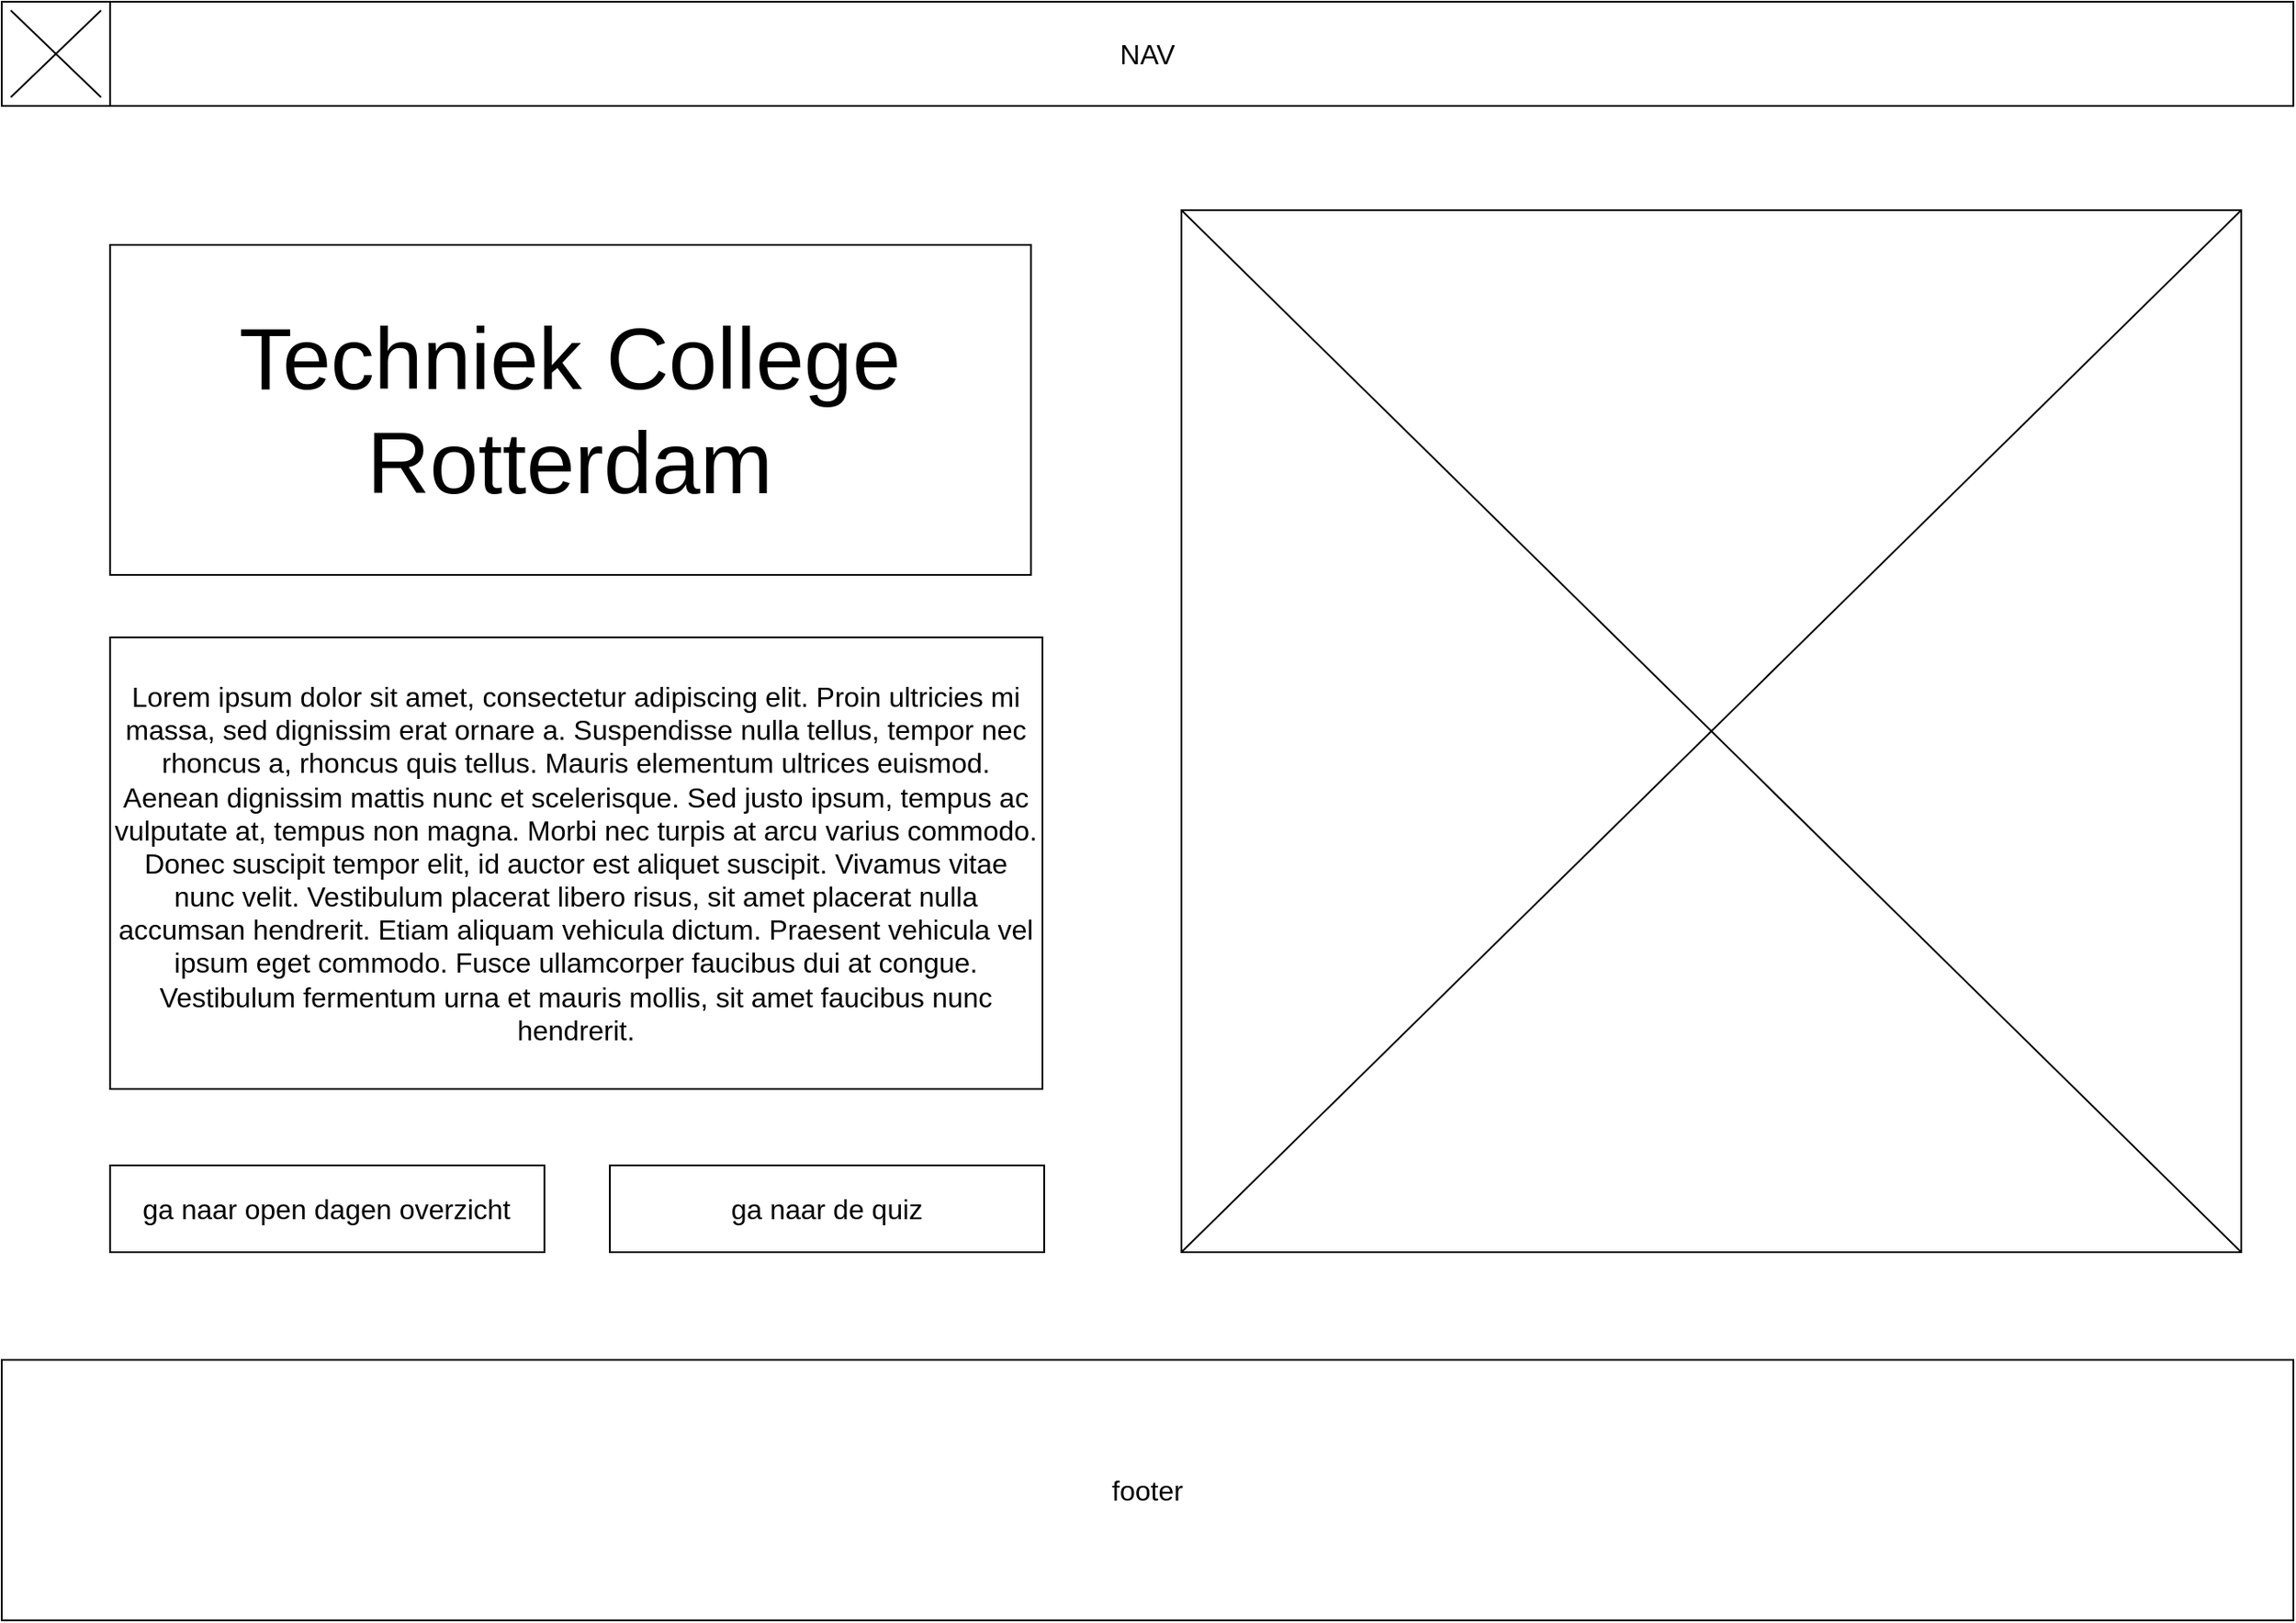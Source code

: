 <mxfile pages="4">
    <diagram name="Home" id="Rrmy49G5Llmx6l95LqO_">
        <mxGraphModel dx="2662" dy="2711" grid="1" gridSize="10" guides="1" tooltips="1" connect="1" arrows="1" fold="1" page="0" pageScale="1" pageWidth="1600" pageHeight="900" math="0" shadow="0">
            <root>
                <mxCell id="0"/>
                <mxCell id="1" parent="0"/>
                <mxCell id="Sf3mdSGLbu3v4nB1Q_qR-1" value="NAV" style="rounded=0;whiteSpace=wrap;html=1;fontSize=16;" parent="1" vertex="1">
                    <mxGeometry x="-399" y="-1260" width="1319" height="60" as="geometry"/>
                </mxCell>
                <mxCell id="Sf3mdSGLbu3v4nB1Q_qR-2" value="" style="rounded=0;whiteSpace=wrap;html=1;fontSize=16;" parent="1" vertex="1">
                    <mxGeometry x="-399" y="-1260" width="62.364" height="60" as="geometry"/>
                </mxCell>
                <mxCell id="Sf3mdSGLbu3v4nB1Q_qR-3" value="" style="endArrow=none;html=1;rounded=0;fontSize=12;startSize=8;endSize=8;curved=1;" parent="1" edge="1">
                    <mxGeometry width="50" height="50" relative="1" as="geometry">
                        <mxPoint x="-393.803" y="-1205" as="sourcePoint"/>
                        <mxPoint x="-341.833" y="-1255" as="targetPoint"/>
                    </mxGeometry>
                </mxCell>
                <mxCell id="Sf3mdSGLbu3v4nB1Q_qR-4" value="" style="endArrow=none;html=1;rounded=0;fontSize=12;startSize=8;endSize=8;curved=1;" parent="1" edge="1">
                    <mxGeometry width="50" height="50" relative="1" as="geometry">
                        <mxPoint x="-341.833" y="-1205" as="sourcePoint"/>
                        <mxPoint x="-393.803" y="-1255" as="targetPoint"/>
                    </mxGeometry>
                </mxCell>
                <mxCell id="Sf3mdSGLbu3v4nB1Q_qR-12" value="footer" style="rounded=0;whiteSpace=wrap;html=1;fontSize=16;" parent="1" vertex="1">
                    <mxGeometry x="-399" y="-478" width="1319" height="150" as="geometry"/>
                </mxCell>
                <mxCell id="Sf3mdSGLbu3v4nB1Q_qR-13" value="&lt;font style=&quot;font-size: 50px;&quot;&gt;Techniek College Rotterdam&lt;/font&gt;" style="rounded=0;whiteSpace=wrap;html=1;fontSize=16;" parent="1" vertex="1">
                    <mxGeometry x="-336.64" y="-1120" width="530" height="190" as="geometry"/>
                </mxCell>
                <mxCell id="Sf3mdSGLbu3v4nB1Q_qR-14" value="" style="rounded=0;whiteSpace=wrap;html=1;fontSize=16;" parent="1" vertex="1">
                    <mxGeometry x="280" y="-1140" width="610" height="600" as="geometry"/>
                </mxCell>
                <mxCell id="Sf3mdSGLbu3v4nB1Q_qR-15" value="Lorem ipsum dolor sit amet, consectetur adipiscing elit. Proin ultricies mi massa, sed dignissim erat ornare a. Suspendisse nulla tellus, tempor nec rhoncus a, rhoncus quis tellus. Mauris elementum ultrices euismod. Aenean dignissim mattis nunc et scelerisque. Sed justo ipsum, tempus ac vulputate at, tempus non magna. Morbi nec turpis at arcu varius commodo. Donec suscipit tempor elit, id auctor est aliquet suscipit. Vivamus vitae nunc velit. Vestibulum placerat libero risus, sit amet placerat nulla accumsan hendrerit. Etiam aliquam vehicula dictum. Praesent vehicula vel ipsum eget commodo. Fusce ullamcorper faucibus dui at congue. Vestibulum fermentum urna et mauris mollis, sit amet faucibus nunc hendrerit." style="rounded=0;whiteSpace=wrap;html=1;fontSize=16;" parent="1" vertex="1">
                    <mxGeometry x="-336.64" y="-894" width="536.64" height="260" as="geometry"/>
                </mxCell>
                <mxCell id="Sf3mdSGLbu3v4nB1Q_qR-16" value="" style="endArrow=none;html=1;rounded=0;fontSize=12;startSize=8;endSize=8;curved=1;entryX=1;entryY=0;entryDx=0;entryDy=0;exitX=0;exitY=1;exitDx=0;exitDy=0;" parent="1" source="Sf3mdSGLbu3v4nB1Q_qR-14" target="Sf3mdSGLbu3v4nB1Q_qR-14" edge="1">
                    <mxGeometry width="50" height="50" relative="1" as="geometry">
                        <mxPoint x="530" y="-980" as="sourcePoint"/>
                        <mxPoint x="580" y="-1030" as="targetPoint"/>
                    </mxGeometry>
                </mxCell>
                <mxCell id="Sf3mdSGLbu3v4nB1Q_qR-17" value="" style="endArrow=none;html=1;rounded=0;fontSize=12;startSize=8;endSize=8;curved=1;entryX=0;entryY=0;entryDx=0;entryDy=0;exitX=1;exitY=1;exitDx=0;exitDy=0;" parent="1" source="Sf3mdSGLbu3v4nB1Q_qR-14" target="Sf3mdSGLbu3v4nB1Q_qR-14" edge="1">
                    <mxGeometry width="50" height="50" relative="1" as="geometry">
                        <mxPoint x="320" y="-580" as="sourcePoint"/>
                        <mxPoint x="870" y="-1130" as="targetPoint"/>
                    </mxGeometry>
                </mxCell>
                <mxCell id="gPpPZFkJrHFrpKDAeOeE-1" value="ga naar open dagen overzicht" style="rounded=0;whiteSpace=wrap;html=1;fontSize=16;" parent="1" vertex="1">
                    <mxGeometry x="-336.64" y="-590" width="250" height="50" as="geometry"/>
                </mxCell>
                <mxCell id="gPpPZFkJrHFrpKDAeOeE-2" value="ga naar de quiz" style="rounded=0;whiteSpace=wrap;html=1;fontSize=16;" parent="1" vertex="1">
                    <mxGeometry x="-49" y="-590" width="250" height="50" as="geometry"/>
                </mxCell>
            </root>
        </mxGraphModel>
    </diagram>
    <diagram id="3Zzo0j3vJDxpm176rVeQ" name="quiz">
        <mxGraphModel dx="1644" dy="2211" grid="1" gridSize="10" guides="1" tooltips="1" connect="1" arrows="1" fold="1" page="0" pageScale="1" pageWidth="1600" pageHeight="900" math="0" shadow="0">
            <root>
                <mxCell id="0"/>
                <mxCell id="1" parent="0"/>
                <mxCell id="dQmHCgjvhaU6u8GMg93T-1" value="NAV" style="rounded=0;whiteSpace=wrap;html=1;fontSize=16;" parent="1" vertex="1">
                    <mxGeometry x="-399" y="-1260" width="1319" height="60" as="geometry"/>
                </mxCell>
                <mxCell id="dQmHCgjvhaU6u8GMg93T-2" value="c" style="rounded=0;whiteSpace=wrap;html=1;fontSize=16;" parent="1" vertex="1">
                    <mxGeometry x="-399" y="-1260" width="62.364" height="60" as="geometry"/>
                </mxCell>
                <mxCell id="dQmHCgjvhaU6u8GMg93T-3" value="" style="endArrow=none;html=1;rounded=0;fontSize=12;startSize=8;endSize=8;curved=1;" parent="1" edge="1">
                    <mxGeometry width="50" height="50" relative="1" as="geometry">
                        <mxPoint x="-393.803" y="-1205" as="sourcePoint"/>
                        <mxPoint x="-341.833" y="-1255" as="targetPoint"/>
                    </mxGeometry>
                </mxCell>
                <mxCell id="dQmHCgjvhaU6u8GMg93T-4" value="" style="endArrow=none;html=1;rounded=0;fontSize=12;startSize=8;endSize=8;curved=1;" parent="1" edge="1">
                    <mxGeometry width="50" height="50" relative="1" as="geometry">
                        <mxPoint x="-341.833" y="-1205" as="sourcePoint"/>
                        <mxPoint x="-393.803" y="-1255" as="targetPoint"/>
                    </mxGeometry>
                </mxCell>
                <mxCell id="dQmHCgjvhaU6u8GMg93T-5" value="footer" style="rounded=0;whiteSpace=wrap;html=1;fontSize=16;" parent="1" vertex="1">
                    <mxGeometry x="-399" y="419" width="1319" height="150" as="geometry"/>
                </mxCell>
                <mxCell id="ncDOiu-j-n8d5i0-K15V-1" value="vraag 1" style="rounded=0;whiteSpace=wrap;html=1;fontSize=16;" parent="1" vertex="1">
                    <mxGeometry x="-50" y="-1120" width="639" height="60" as="geometry"/>
                </mxCell>
                <mxCell id="ncDOiu-j-n8d5i0-K15V-2" value="antwoord 1" style="rounded=0;whiteSpace=wrap;html=1;fontSize=16;" parent="1" vertex="1">
                    <mxGeometry x="-30" y="-1030" width="260" height="60" as="geometry"/>
                </mxCell>
                <mxCell id="ncDOiu-j-n8d5i0-K15V-3" value="antwoord 3" style="rounded=0;whiteSpace=wrap;html=1;fontSize=16;" parent="1" vertex="1">
                    <mxGeometry x="-30" y="-930" width="260" height="60" as="geometry"/>
                </mxCell>
                <mxCell id="ncDOiu-j-n8d5i0-K15V-4" value="antwoord 4" style="rounded=0;whiteSpace=wrap;html=1;fontSize=16;" parent="1" vertex="1">
                    <mxGeometry x="310" y="-930" width="250" height="60" as="geometry"/>
                </mxCell>
                <mxCell id="ncDOiu-j-n8d5i0-K15V-5" value="antwoord 2" style="rounded=0;whiteSpace=wrap;html=1;fontSize=16;" parent="1" vertex="1">
                    <mxGeometry x="310" y="-1030" width="250" height="60" as="geometry"/>
                </mxCell>
                <mxCell id="ncDOiu-j-n8d5i0-K15V-51" value="vraag 2" style="rounded=0;whiteSpace=wrap;html=1;fontSize=16;" parent="1" vertex="1">
                    <mxGeometry x="-50" y="-840" width="639" height="60" as="geometry"/>
                </mxCell>
                <mxCell id="ncDOiu-j-n8d5i0-K15V-52" value="antwoord 1" style="rounded=0;whiteSpace=wrap;html=1;fontSize=16;" parent="1" vertex="1">
                    <mxGeometry x="-30" y="-750" width="260" height="60" as="geometry"/>
                </mxCell>
                <mxCell id="ncDOiu-j-n8d5i0-K15V-53" value="antwoord 3" style="rounded=0;whiteSpace=wrap;html=1;fontSize=16;" parent="1" vertex="1">
                    <mxGeometry x="-30" y="-650" width="260" height="60" as="geometry"/>
                </mxCell>
                <mxCell id="ncDOiu-j-n8d5i0-K15V-54" value="antwoord 4" style="rounded=0;whiteSpace=wrap;html=1;fontSize=16;" parent="1" vertex="1">
                    <mxGeometry x="310" y="-650" width="250" height="60" as="geometry"/>
                </mxCell>
                <mxCell id="ncDOiu-j-n8d5i0-K15V-55" value="antwoord 2" style="rounded=0;whiteSpace=wrap;html=1;fontSize=16;" parent="1" vertex="1">
                    <mxGeometry x="310" y="-750" width="250" height="60" as="geometry"/>
                </mxCell>
                <mxCell id="ncDOiu-j-n8d5i0-K15V-56" value="vraag 3" style="rounded=0;whiteSpace=wrap;html=1;fontSize=16;" parent="1" vertex="1">
                    <mxGeometry x="-50" y="-540" width="639" height="60" as="geometry"/>
                </mxCell>
                <mxCell id="ncDOiu-j-n8d5i0-K15V-57" value="antwoord 1" style="rounded=0;whiteSpace=wrap;html=1;fontSize=16;" parent="1" vertex="1">
                    <mxGeometry x="-30" y="-450" width="260" height="60" as="geometry"/>
                </mxCell>
                <mxCell id="ncDOiu-j-n8d5i0-K15V-58" value="antwoord 3" style="rounded=0;whiteSpace=wrap;html=1;fontSize=16;" parent="1" vertex="1">
                    <mxGeometry x="-30" y="-350" width="260" height="60" as="geometry"/>
                </mxCell>
                <mxCell id="ncDOiu-j-n8d5i0-K15V-59" value="antwoord 4" style="rounded=0;whiteSpace=wrap;html=1;fontSize=16;" parent="1" vertex="1">
                    <mxGeometry x="310" y="-350" width="250" height="60" as="geometry"/>
                </mxCell>
                <mxCell id="ncDOiu-j-n8d5i0-K15V-60" value="antwoord 2" style="rounded=0;whiteSpace=wrap;html=1;fontSize=16;" parent="1" vertex="1">
                    <mxGeometry x="310" y="-450" width="250" height="60" as="geometry"/>
                </mxCell>
                <mxCell id="ncDOiu-j-n8d5i0-K15V-61" value="vraag 4" style="rounded=0;whiteSpace=wrap;html=1;fontSize=16;" parent="1" vertex="1">
                    <mxGeometry x="-50" y="-258" width="639" height="60" as="geometry"/>
                </mxCell>
                <mxCell id="ncDOiu-j-n8d5i0-K15V-62" value="antwoord 1" style="rounded=0;whiteSpace=wrap;html=1;fontSize=16;" parent="1" vertex="1">
                    <mxGeometry x="-30" y="-168" width="260" height="60" as="geometry"/>
                </mxCell>
                <mxCell id="ncDOiu-j-n8d5i0-K15V-63" value="antwoord 3" style="rounded=0;whiteSpace=wrap;html=1;fontSize=16;" parent="1" vertex="1">
                    <mxGeometry x="-30" y="-68" width="260" height="60" as="geometry"/>
                </mxCell>
                <mxCell id="ncDOiu-j-n8d5i0-K15V-64" value="antwoord 4" style="rounded=0;whiteSpace=wrap;html=1;fontSize=16;" parent="1" vertex="1">
                    <mxGeometry x="310" y="-68" width="250" height="60" as="geometry"/>
                </mxCell>
                <mxCell id="ncDOiu-j-n8d5i0-K15V-65" value="antwoord 2" style="rounded=0;whiteSpace=wrap;html=1;fontSize=16;" parent="1" vertex="1">
                    <mxGeometry x="310" y="-168" width="250" height="60" as="geometry"/>
                </mxCell>
                <mxCell id="ncDOiu-j-n8d5i0-K15V-66" value="vraag 5" style="rounded=0;whiteSpace=wrap;html=1;fontSize=16;" parent="1" vertex="1">
                    <mxGeometry x="-50" y="30" width="639" height="60" as="geometry"/>
                </mxCell>
                <mxCell id="ncDOiu-j-n8d5i0-K15V-67" value="antwoord 1" style="rounded=0;whiteSpace=wrap;html=1;fontSize=16;" parent="1" vertex="1">
                    <mxGeometry x="-30" y="120" width="260" height="60" as="geometry"/>
                </mxCell>
                <mxCell id="ncDOiu-j-n8d5i0-K15V-68" value="antwoord 3" style="rounded=0;whiteSpace=wrap;html=1;fontSize=16;" parent="1" vertex="1">
                    <mxGeometry x="-30" y="220" width="260" height="60" as="geometry"/>
                </mxCell>
                <mxCell id="ncDOiu-j-n8d5i0-K15V-69" value="antwoord 4" style="rounded=0;whiteSpace=wrap;html=1;fontSize=16;" parent="1" vertex="1">
                    <mxGeometry x="310" y="220" width="250" height="60" as="geometry"/>
                </mxCell>
                <mxCell id="ncDOiu-j-n8d5i0-K15V-70" value="antwoord 2" style="rounded=0;whiteSpace=wrap;html=1;fontSize=16;" parent="1" vertex="1">
                    <mxGeometry x="310" y="120" width="250" height="60" as="geometry"/>
                </mxCell>
                <mxCell id="QYe34gh8SJxeVQOpbFmE-1" value="submit" style="rounded=0;whiteSpace=wrap;html=1;fontSize=16;" parent="1" vertex="1">
                    <mxGeometry x="-30" y="316" width="260" height="60" as="geometry"/>
                </mxCell>
            </root>
        </mxGraphModel>
    </diagram>
    <diagram id="f3qVW8xS6dzQjn-yCHI3" name="open dagen overzicht">
        <mxGraphModel dx="1512" dy="2211" grid="1" gridSize="10" guides="1" tooltips="1" connect="1" arrows="1" fold="1" page="0" pageScale="1" pageWidth="1600" pageHeight="900" math="0" shadow="0">
            <root>
                <mxCell id="0"/>
                <mxCell id="1" parent="0"/>
                <mxCell id="8JvYFikZcJ7bNFKDzbGT-1" value="footer" style="rounded=0;whiteSpace=wrap;html=1;fontSize=16;" parent="1" vertex="1">
                    <mxGeometry x="-470" y="597" width="1319" height="150" as="geometry"/>
                </mxCell>
                <mxCell id="4N2u4gDSxGBZ2D8loqr2-1" value="nav" style="rounded=0;whiteSpace=wrap;html=1;fontSize=16;" parent="1" vertex="1">
                    <mxGeometry x="-399" y="-1260" width="1319" height="60" as="geometry"/>
                </mxCell>
                <mxCell id="XMiTi4QMqrWswyq_nvQY-1" value="" style="rounded=0;whiteSpace=wrap;html=1;fontSize=16;" parent="1" vertex="1">
                    <mxGeometry x="-399" y="-1260" width="62.364" height="60" as="geometry"/>
                </mxCell>
                <mxCell id="Gw3rpkoWbCOyavgt3TNK-1" value="" style="rounded=0;whiteSpace=wrap;html=1;fontSize=16;" parent="1" vertex="1">
                    <mxGeometry x="-310" y="-1100" width="466.64" height="460" as="geometry"/>
                </mxCell>
                <mxCell id="Gw3rpkoWbCOyavgt3TNK-2" value="" style="endArrow=none;html=1;rounded=0;fontSize=12;startSize=8;endSize=8;curved=1;entryX=1;entryY=0;entryDx=0;entryDy=0;exitX=0;exitY=1;exitDx=0;exitDy=0;" parent="1" source="Gw3rpkoWbCOyavgt3TNK-1" target="Gw3rpkoWbCOyavgt3TNK-1" edge="1">
                    <mxGeometry width="50" height="50" relative="1" as="geometry">
                        <mxPoint x="-86.64" y="-950" as="sourcePoint"/>
                        <mxPoint x="-36.64" y="-1000" as="targetPoint"/>
                    </mxGeometry>
                </mxCell>
                <mxCell id="Gw3rpkoWbCOyavgt3TNK-3" value="" style="endArrow=none;html=1;rounded=0;fontSize=12;startSize=8;endSize=8;curved=1;entryX=0;entryY=0;entryDx=0;entryDy=0;exitX=1;exitY=1;exitDx=0;exitDy=0;" parent="1" source="Gw3rpkoWbCOyavgt3TNK-1" target="Gw3rpkoWbCOyavgt3TNK-1" edge="1">
                    <mxGeometry width="50" height="50" relative="1" as="geometry">
                        <mxPoint x="-296.64" y="-550" as="sourcePoint"/>
                        <mxPoint x="253.36" y="-1100" as="targetPoint"/>
                    </mxGeometry>
                </mxCell>
                <mxCell id="Gw3rpkoWbCOyavgt3TNK-4" value="Lorem ipsum" style="rounded=0;whiteSpace=wrap;html=1;fontSize=16;" parent="1" vertex="1">
                    <mxGeometry x="170" y="-1090" width="210" height="140" as="geometry"/>
                </mxCell>
                <mxCell id="Gw3rpkoWbCOyavgt3TNK-5" value="lorem ipsum" style="rounded=1;whiteSpace=wrap;html=1;fontSize=16;" parent="1" vertex="1">
                    <mxGeometry x="400" y="-970" width="440" height="350" as="geometry"/>
                </mxCell>
                <mxCell id="s0mXHLItTGC06VPtzVdq-2" value="button" style="rounded=1;whiteSpace=wrap;html=1;fontSize=16;" parent="1" vertex="1">
                    <mxGeometry x="400" y="-560" width="430" height="100" as="geometry"/>
                </mxCell>
                <mxCell id="s0mXHLItTGC06VPtzVdq-3" value="share" style="rounded=1;whiteSpace=wrap;html=1;fontSize=16;" parent="1" vertex="1">
                    <mxGeometry x="170" y="-820" width="80" height="50" as="geometry"/>
                </mxCell>
                <mxCell id="s0mXHLItTGC06VPtzVdq-4" value="pagina nav" style="rounded=1;whiteSpace=wrap;html=1;fontSize=16;" parent="1" vertex="1">
                    <mxGeometry x="-427.82" y="-420" width="1277.82" height="60" as="geometry"/>
                </mxCell>
                <mxCell id="s0mXHLItTGC06VPtzVdq-5" value="lorem ipsum" style="rounded=1;whiteSpace=wrap;html=1;fontSize=16;" parent="1" vertex="1">
                    <mxGeometry x="-68.91" y="-300" width="560" height="60" as="geometry"/>
                </mxCell>
                <mxCell id="s0mXHLItTGC06VPtzVdq-6" value="video" style="rounded=1;whiteSpace=wrap;html=1;fontSize=16;align=left;" parent="1" vertex="1">
                    <mxGeometry x="-280" y="-180" width="960" height="460" as="geometry"/>
                </mxCell>
                <mxCell id="s0mXHLItTGC06VPtzVdq-7" value="" style="endArrow=none;html=1;rounded=0;fontSize=12;startSize=8;endSize=8;curved=1;entryX=0;entryY=0;entryDx=0;entryDy=0;exitX=1;exitY=1;exitDx=0;exitDy=0;" parent="1" source="s0mXHLItTGC06VPtzVdq-6" target="s0mXHLItTGC06VPtzVdq-6" edge="1">
                    <mxGeometry width="50" height="50" relative="1" as="geometry">
                        <mxPoint x="-140" y="-20" as="sourcePoint"/>
                        <mxPoint x="-90" y="-70" as="targetPoint"/>
                    </mxGeometry>
                </mxCell>
                <mxCell id="s0mXHLItTGC06VPtzVdq-8" value="" style="endArrow=none;html=1;rounded=0;fontSize=12;startSize=8;endSize=8;curved=1;exitX=1;exitY=0;exitDx=0;exitDy=0;entryX=0;entryY=1;entryDx=0;entryDy=0;" parent="1" source="s0mXHLItTGC06VPtzVdq-6" target="s0mXHLItTGC06VPtzVdq-6" edge="1">
                    <mxGeometry width="50" height="50" relative="1" as="geometry">
                        <mxPoint x="690" y="290" as="sourcePoint"/>
                        <mxPoint x="-270" y="-170" as="targetPoint"/>
                    </mxGeometry>
                </mxCell>
                <mxCell id="s0mXHLItTGC06VPtzVdq-10" value="registreer je voor de open dag" style="rounded=1;whiteSpace=wrap;html=1;fontSize=16;" parent="1" vertex="1">
                    <mxGeometry x="-68.91" y="380" width="548.91" height="130" as="geometry"/>
                </mxCell>
                <mxCell id="cfOxlCYR5QP8QMhF56it-1" value="" style="endArrow=none;html=1;rounded=0;fontSize=12;startSize=8;endSize=8;curved=1;" parent="1" edge="1">
                    <mxGeometry width="50" height="50" relative="1" as="geometry">
                        <mxPoint x="-393.803" y="-1205" as="sourcePoint"/>
                        <mxPoint x="-341.833" y="-1255" as="targetPoint"/>
                    </mxGeometry>
                </mxCell>
                <mxCell id="cfOxlCYR5QP8QMhF56it-2" value="" style="endArrow=none;html=1;rounded=0;fontSize=12;startSize=8;endSize=8;curved=1;" parent="1" edge="1">
                    <mxGeometry width="50" height="50" relative="1" as="geometry">
                        <mxPoint x="-341.833" y="-1205" as="sourcePoint"/>
                        <mxPoint x="-393.803" y="-1255" as="targetPoint"/>
                    </mxGeometry>
                </mxCell>
            </root>
        </mxGraphModel>
    </diagram>
    <diagram id="4ucxI6-6KPEcMCpeWd79" name="registreer open dag">
        <mxGraphModel dx="2575" dy="3128" grid="1" gridSize="10" guides="1" tooltips="1" connect="1" arrows="1" fold="1" page="0" pageScale="1" pageWidth="1600" pageHeight="900" math="0" shadow="0">
            <root>
                <mxCell id="0"/>
                <mxCell id="1" parent="0"/>
                <mxCell id="7pQ2JrGlFYwiZDZnnmqP-1" value="nav" style="rounded=0;whiteSpace=wrap;html=1;fontSize=16;" parent="1" vertex="1">
                    <mxGeometry x="-399" y="-1260" width="1319" height="60" as="geometry"/>
                </mxCell>
                <mxCell id="7pQ2JrGlFYwiZDZnnmqP-2" value="" style="rounded=0;whiteSpace=wrap;html=1;fontSize=16;" parent="1" vertex="1">
                    <mxGeometry x="-399" y="-1260" width="62.364" height="60" as="geometry"/>
                </mxCell>
                <mxCell id="7pQ2JrGlFYwiZDZnnmqP-3" value="" style="endArrow=none;html=1;rounded=0;fontSize=12;startSize=8;endSize=8;curved=1;" parent="1" edge="1">
                    <mxGeometry width="50" height="50" relative="1" as="geometry">
                        <mxPoint x="-393.803" y="-1205" as="sourcePoint"/>
                        <mxPoint x="-341.833" y="-1255" as="targetPoint"/>
                    </mxGeometry>
                </mxCell>
                <mxCell id="7pQ2JrGlFYwiZDZnnmqP-4" value="" style="endArrow=none;html=1;rounded=0;fontSize=12;startSize=8;endSize=8;curved=1;" parent="1" edge="1">
                    <mxGeometry width="50" height="50" relative="1" as="geometry">
                        <mxPoint x="-341.833" y="-1205" as="sourcePoint"/>
                        <mxPoint x="-393.803" y="-1255" as="targetPoint"/>
                    </mxGeometry>
                </mxCell>
                <mxCell id="7pQ2JrGlFYwiZDZnnmqP-5" value="Open dagen overzicht" style="rounded=0;whiteSpace=wrap;html=1;fontSize=16;" parent="1" vertex="1">
                    <mxGeometry x="-120" y="-1130" width="800" height="100" as="geometry"/>
                </mxCell>
                <mxCell id="7pQ2JrGlFYwiZDZnnmqP-7" value="" style="rounded=0;whiteSpace=wrap;html=1;fontSize=16;" parent="1" vertex="1">
                    <mxGeometry x="-274.5" y="-970" width="1070" height="450" as="geometry"/>
                </mxCell>
                <mxCell id="7pQ2JrGlFYwiZDZnnmqP-8" value="" style="endArrow=none;html=1;rounded=0;fontSize=12;startSize=8;endSize=8;curved=1;entryX=0;entryY=0;entryDx=0;entryDy=0;exitX=1;exitY=1;exitDx=0;exitDy=0;" parent="1" source="7pQ2JrGlFYwiZDZnnmqP-7" target="7pQ2JrGlFYwiZDZnnmqP-7" edge="1">
                    <mxGeometry width="50" height="50" relative="1" as="geometry">
                        <mxPoint x="-170" y="-810" as="sourcePoint"/>
                        <mxPoint x="-120" y="-860" as="targetPoint"/>
                    </mxGeometry>
                </mxCell>
                <mxCell id="7pQ2JrGlFYwiZDZnnmqP-9" value="" style="endArrow=none;html=1;rounded=0;fontSize=12;startSize=8;endSize=8;curved=1;entryX=1;entryY=0;entryDx=0;entryDy=0;exitX=0;exitY=1;exitDx=0;exitDy=0;" parent="1" source="7pQ2JrGlFYwiZDZnnmqP-7" target="7pQ2JrGlFYwiZDZnnmqP-7" edge="1">
                    <mxGeometry width="50" height="50" relative="1" as="geometry">
                        <mxPoint x="270" y="-800" as="sourcePoint"/>
                        <mxPoint x="320" y="-850" as="targetPoint"/>
                    </mxGeometry>
                </mxCell>
                <mxCell id="7pQ2JrGlFYwiZDZnnmqP-10" value="activiteiten overzicht" style="rounded=1;whiteSpace=wrap;html=1;fontSize=16;" parent="1" vertex="1">
                    <mxGeometry x="70" y="-460" width="310" height="60" as="geometry"/>
                </mxCell>
                <mxCell id="XsvfXZYXLYxSS0c7mFwy-1" value="footer" style="rounded=0;whiteSpace=wrap;html=1;fontSize=16;" parent="1" vertex="1">
                    <mxGeometry x="-430" y="365" width="1319" height="150" as="geometry"/>
                </mxCell>
                <mxCell id="XsvfXZYXLYxSS0c7mFwy-3" value="lorem ipsum" style="rounded=0;whiteSpace=wrap;html=1;fontSize=16;" parent="1" vertex="1">
                    <mxGeometry x="-250" y="-340" width="300" height="90" as="geometry"/>
                </mxCell>
                <mxCell id="XsvfXZYXLYxSS0c7mFwy-4" value="lorem ipsum" style="rounded=0;whiteSpace=wrap;html=1;fontSize=16;" parent="1" vertex="1">
                    <mxGeometry x="-250" y="-250" width="300" height="220" as="geometry"/>
                </mxCell>
                <mxCell id="XsvfXZYXLYxSS0c7mFwy-5" value="lorem ipsum" style="rounded=0;whiteSpace=wrap;html=1;fontSize=16;" parent="1" vertex="1">
                    <mxGeometry x="130" y="-340" width="300" height="90" as="geometry"/>
                </mxCell>
                <mxCell id="XsvfXZYXLYxSS0c7mFwy-6" value="lorem ipsum" style="rounded=0;whiteSpace=wrap;html=1;fontSize=16;" parent="1" vertex="1">
                    <mxGeometry x="130" y="-250" width="300" height="220" as="geometry"/>
                </mxCell>
                <mxCell id="XsvfXZYXLYxSS0c7mFwy-7" value="lorem ipsum" style="rounded=0;whiteSpace=wrap;html=1;fontSize=16;" parent="1" vertex="1">
                    <mxGeometry x="510" y="-340" width="300" height="90" as="geometry"/>
                </mxCell>
                <mxCell id="XsvfXZYXLYxSS0c7mFwy-8" value="lorem ipsum" style="rounded=0;whiteSpace=wrap;html=1;fontSize=16;" parent="1" vertex="1">
                    <mxGeometry x="510" y="-250" width="300" height="220" as="geometry"/>
                </mxCell>
                <mxCell id="XsvfXZYXLYxSS0c7mFwy-9" value="lorem ipsum" style="rounded=0;whiteSpace=wrap;html=1;fontSize=16;" parent="1" vertex="1">
                    <mxGeometry x="-250" y="-2" width="300" height="90" as="geometry"/>
                </mxCell>
                <mxCell id="XsvfXZYXLYxSS0c7mFwy-10" value="lorem ipsum" style="rounded=0;whiteSpace=wrap;html=1;fontSize=16;" parent="1" vertex="1">
                    <mxGeometry x="-250" y="88" width="300" height="220" as="geometry"/>
                </mxCell>
                <mxCell id="XsvfXZYXLYxSS0c7mFwy-11" value="lorem ipsum" style="rounded=0;whiteSpace=wrap;html=1;fontSize=16;" parent="1" vertex="1">
                    <mxGeometry x="130" y="-2" width="300" height="90" as="geometry"/>
                </mxCell>
                <mxCell id="XsvfXZYXLYxSS0c7mFwy-12" value="lorem ipsum" style="rounded=0;whiteSpace=wrap;html=1;fontSize=16;" parent="1" vertex="1">
                    <mxGeometry x="130" y="88" width="300" height="220" as="geometry"/>
                </mxCell>
                <mxCell id="XsvfXZYXLYxSS0c7mFwy-13" value="lorem ipsum" style="rounded=0;whiteSpace=wrap;html=1;fontSize=16;" parent="1" vertex="1">
                    <mxGeometry x="510" y="-2" width="300" height="90" as="geometry"/>
                </mxCell>
                <mxCell id="XsvfXZYXLYxSS0c7mFwy-14" value="lorem ipsum" style="rounded=0;whiteSpace=wrap;html=1;fontSize=16;" parent="1" vertex="1">
                    <mxGeometry x="510" y="88" width="300" height="220" as="geometry"/>
                </mxCell>
            </root>
        </mxGraphModel>
    </diagram>
</mxfile>